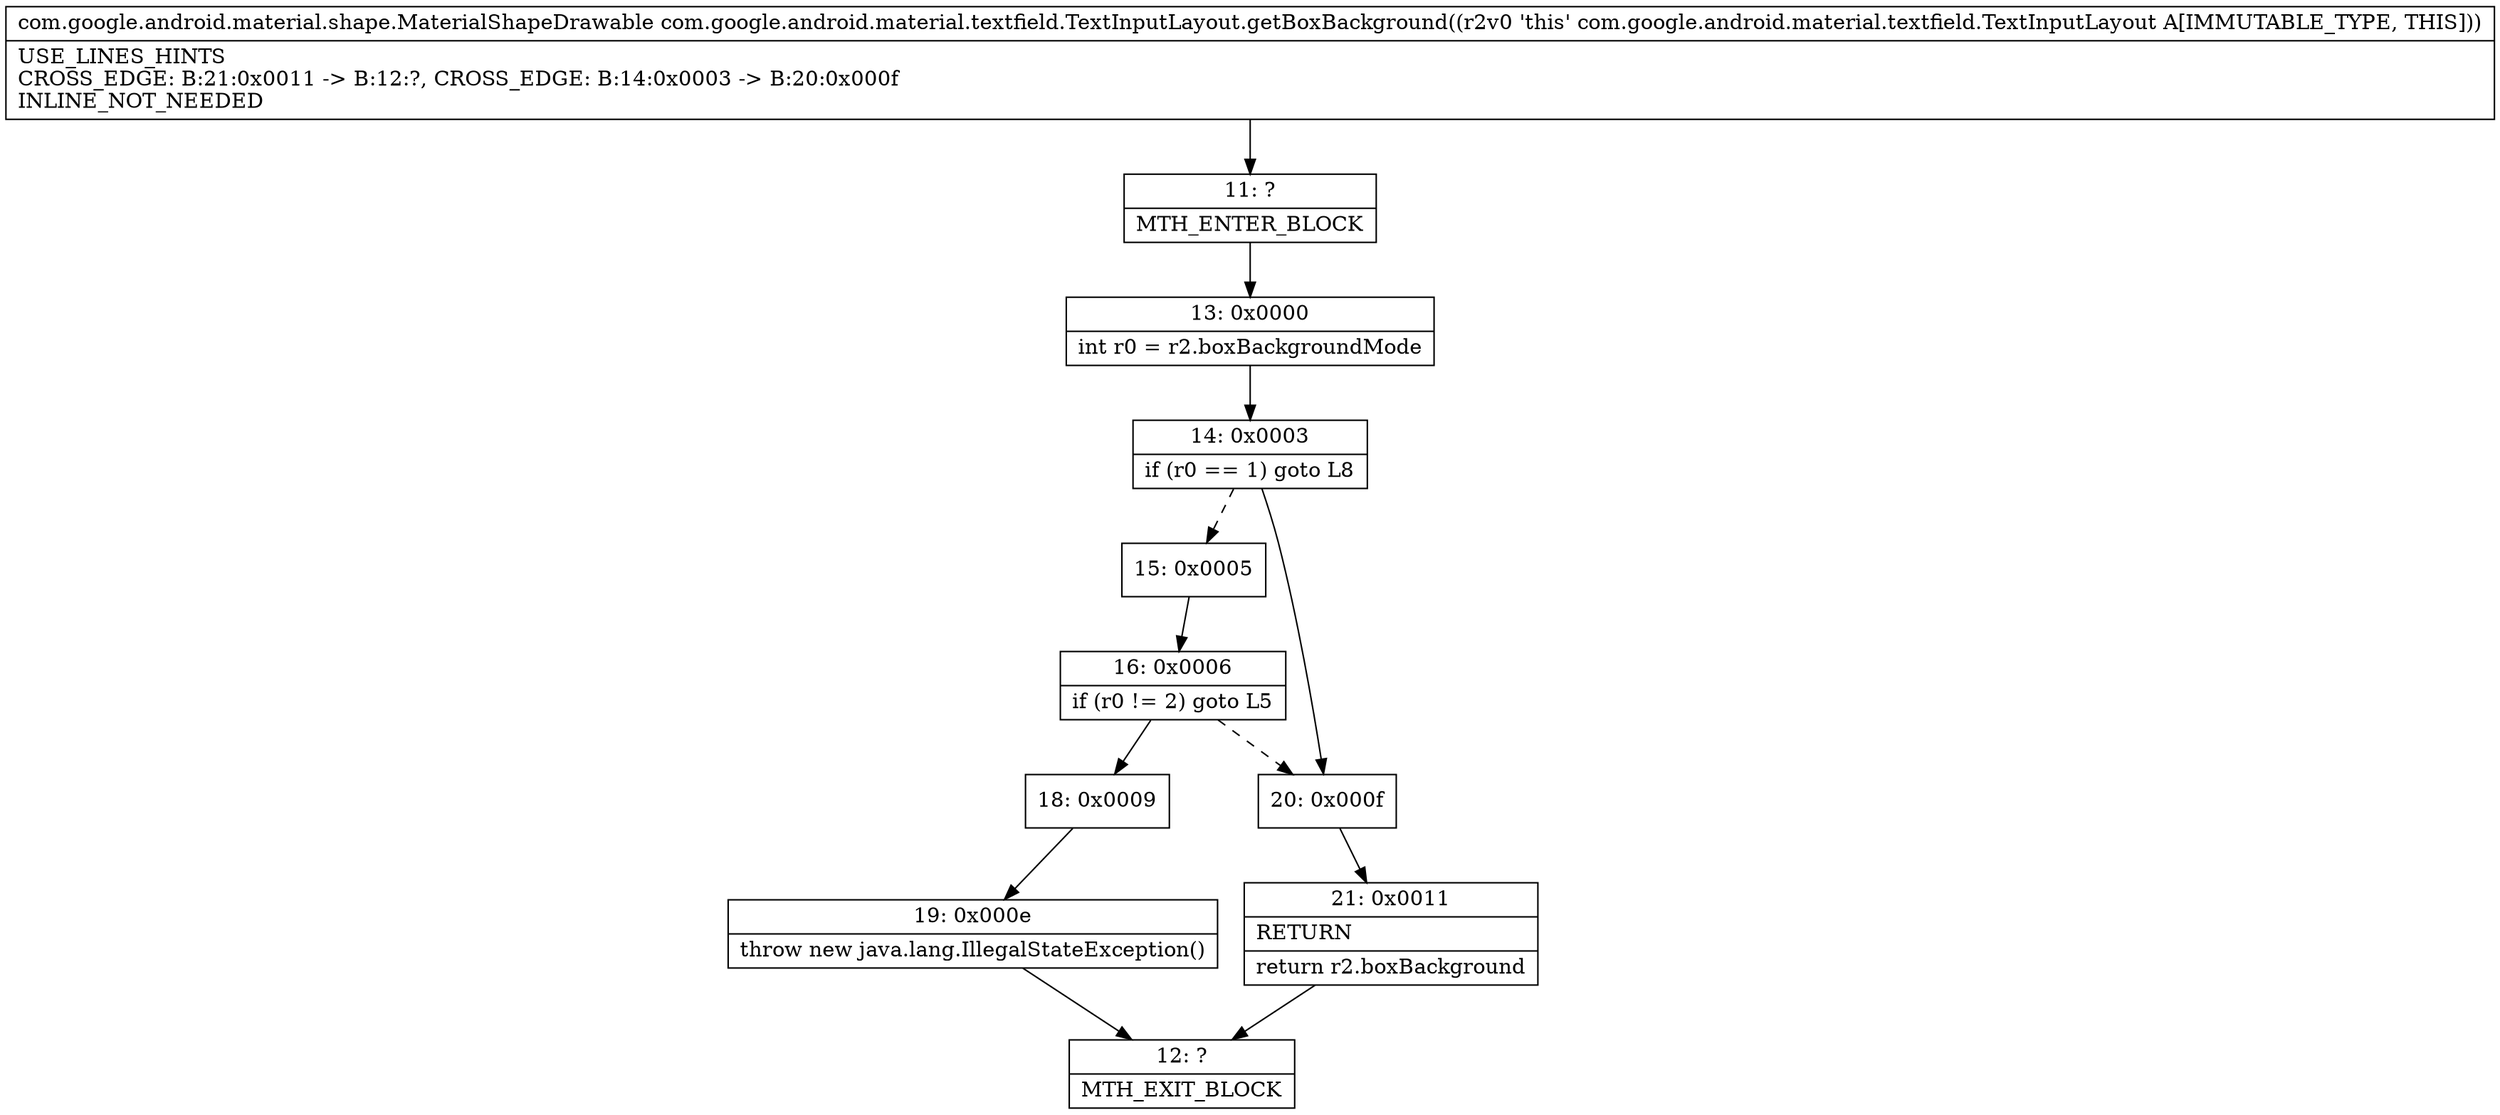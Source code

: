 digraph "CFG forcom.google.android.material.textfield.TextInputLayout.getBoxBackground()Lcom\/google\/android\/material\/shape\/MaterialShapeDrawable;" {
Node_11 [shape=record,label="{11\:\ ?|MTH_ENTER_BLOCK\l}"];
Node_13 [shape=record,label="{13\:\ 0x0000|int r0 = r2.boxBackgroundMode\l}"];
Node_14 [shape=record,label="{14\:\ 0x0003|if (r0 == 1) goto L8\l}"];
Node_15 [shape=record,label="{15\:\ 0x0005}"];
Node_16 [shape=record,label="{16\:\ 0x0006|if (r0 != 2) goto L5\l}"];
Node_18 [shape=record,label="{18\:\ 0x0009}"];
Node_19 [shape=record,label="{19\:\ 0x000e|throw new java.lang.IllegalStateException()\l}"];
Node_12 [shape=record,label="{12\:\ ?|MTH_EXIT_BLOCK\l}"];
Node_20 [shape=record,label="{20\:\ 0x000f}"];
Node_21 [shape=record,label="{21\:\ 0x0011|RETURN\l|return r2.boxBackground\l}"];
MethodNode[shape=record,label="{com.google.android.material.shape.MaterialShapeDrawable com.google.android.material.textfield.TextInputLayout.getBoxBackground((r2v0 'this' com.google.android.material.textfield.TextInputLayout A[IMMUTABLE_TYPE, THIS]))  | USE_LINES_HINTS\lCROSS_EDGE: B:21:0x0011 \-\> B:12:?, CROSS_EDGE: B:14:0x0003 \-\> B:20:0x000f\lINLINE_NOT_NEEDED\l}"];
MethodNode -> Node_11;Node_11 -> Node_13;
Node_13 -> Node_14;
Node_14 -> Node_15[style=dashed];
Node_14 -> Node_20;
Node_15 -> Node_16;
Node_16 -> Node_18;
Node_16 -> Node_20[style=dashed];
Node_18 -> Node_19;
Node_19 -> Node_12;
Node_20 -> Node_21;
Node_21 -> Node_12;
}


